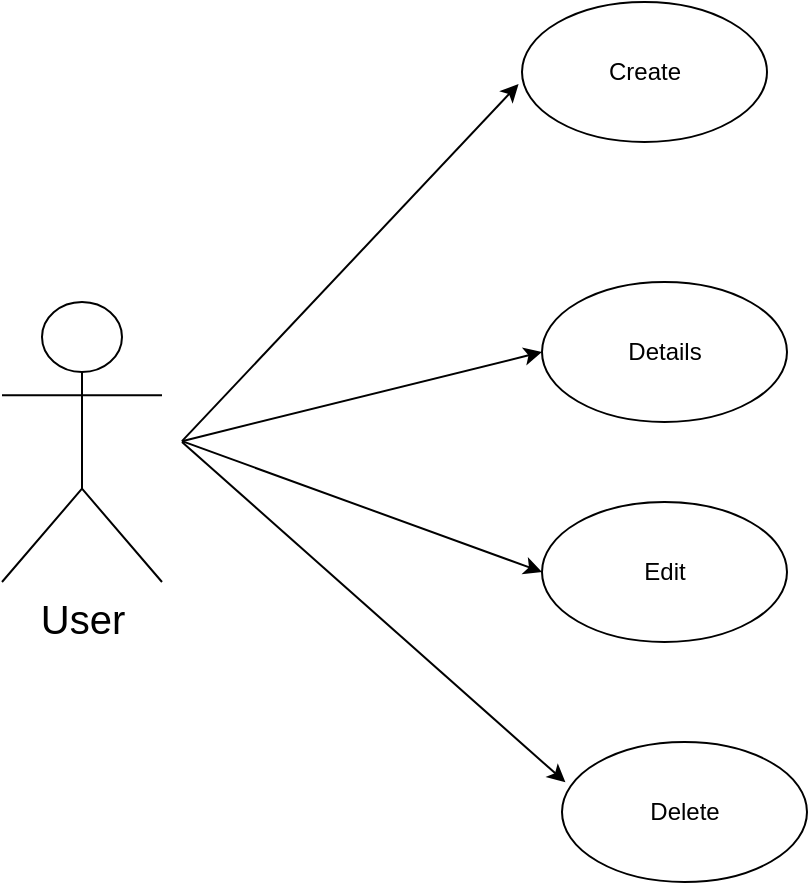 <mxfile version="24.7.8">
  <diagram name="Page-1" id="m_12k5Z-0vJpri9sNBft">
    <mxGraphModel dx="1195" dy="1709" grid="1" gridSize="10" guides="1" tooltips="1" connect="1" arrows="1" fold="1" page="1" pageScale="1" pageWidth="850" pageHeight="1100" math="0" shadow="0">
      <root>
        <mxCell id="0" />
        <mxCell id="1" parent="0" />
        <mxCell id="gp_50LsP-cC8xw_pavmQ-13" value="&lt;font style=&quot;font-size: 20px;&quot;&gt;User&lt;/font&gt;" style="shape=umlActor;verticalLabelPosition=bottom;verticalAlign=top;html=1;" vertex="1" parent="1">
          <mxGeometry x="130" y="100" width="80" height="140" as="geometry" />
        </mxCell>
        <mxCell id="gp_50LsP-cC8xw_pavmQ-19" value="Create" style="ellipse;whiteSpace=wrap;html=1;" vertex="1" parent="1">
          <mxGeometry x="390" y="-50" width="122.5" height="70" as="geometry" />
        </mxCell>
        <mxCell id="gp_50LsP-cC8xw_pavmQ-23" value="Details" style="ellipse;whiteSpace=wrap;html=1;" vertex="1" parent="1">
          <mxGeometry x="400" y="90" width="122.5" height="70" as="geometry" />
        </mxCell>
        <mxCell id="gp_50LsP-cC8xw_pavmQ-24" value="Edit" style="ellipse;whiteSpace=wrap;html=1;" vertex="1" parent="1">
          <mxGeometry x="400" y="200" width="122.5" height="70" as="geometry" />
        </mxCell>
        <mxCell id="gp_50LsP-cC8xw_pavmQ-25" value="Delete" style="ellipse;whiteSpace=wrap;html=1;" vertex="1" parent="1">
          <mxGeometry x="410" y="320" width="122.5" height="70" as="geometry" />
        </mxCell>
        <mxCell id="gp_50LsP-cC8xw_pavmQ-27" value="" style="edgeStyle=none;orthogonalLoop=1;jettySize=auto;html=1;rounded=0;entryX=-0.014;entryY=0.586;entryDx=0;entryDy=0;entryPerimeter=0;" edge="1" parent="1" target="gp_50LsP-cC8xw_pavmQ-19">
          <mxGeometry width="100" relative="1" as="geometry">
            <mxPoint x="220" y="169.58" as="sourcePoint" />
            <mxPoint x="320" y="169.58" as="targetPoint" />
            <Array as="points" />
          </mxGeometry>
        </mxCell>
        <mxCell id="gp_50LsP-cC8xw_pavmQ-28" value="" style="edgeStyle=none;orthogonalLoop=1;jettySize=auto;html=1;rounded=0;entryX=0;entryY=0.5;entryDx=0;entryDy=0;" edge="1" parent="1" target="gp_50LsP-cC8xw_pavmQ-23">
          <mxGeometry width="100" relative="1" as="geometry">
            <mxPoint x="220" y="169.58" as="sourcePoint" />
            <mxPoint x="320" y="169.58" as="targetPoint" />
            <Array as="points" />
          </mxGeometry>
        </mxCell>
        <mxCell id="gp_50LsP-cC8xw_pavmQ-29" value="" style="edgeStyle=none;orthogonalLoop=1;jettySize=auto;html=1;rounded=0;entryX=0;entryY=0.5;entryDx=0;entryDy=0;" edge="1" parent="1" target="gp_50LsP-cC8xw_pavmQ-24">
          <mxGeometry width="100" relative="1" as="geometry">
            <mxPoint x="220" y="169.58" as="sourcePoint" />
            <mxPoint x="320" y="169.58" as="targetPoint" />
            <Array as="points" />
          </mxGeometry>
        </mxCell>
        <mxCell id="gp_50LsP-cC8xw_pavmQ-30" value="" style="edgeStyle=none;orthogonalLoop=1;jettySize=auto;html=1;rounded=0;entryX=0.014;entryY=0.288;entryDx=0;entryDy=0;entryPerimeter=0;" edge="1" parent="1" target="gp_50LsP-cC8xw_pavmQ-25">
          <mxGeometry width="100" relative="1" as="geometry">
            <mxPoint x="220" y="170" as="sourcePoint" />
            <mxPoint x="350" y="240" as="targetPoint" />
            <Array as="points" />
          </mxGeometry>
        </mxCell>
      </root>
    </mxGraphModel>
  </diagram>
</mxfile>
